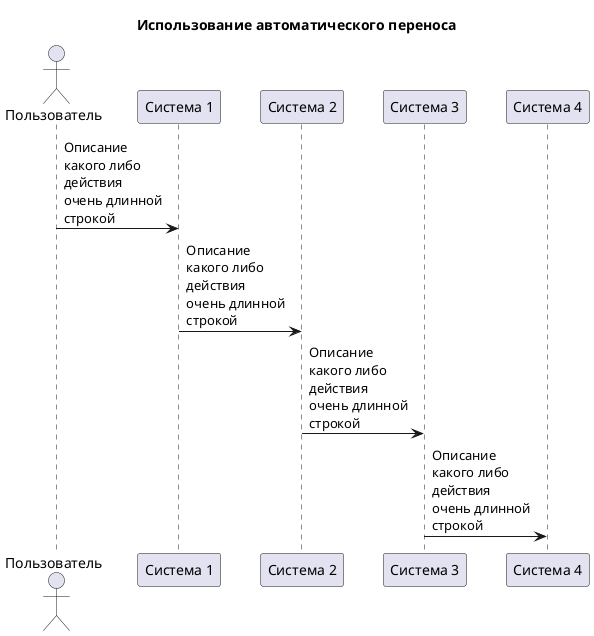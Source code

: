 @startuml Широкая диаграмма

skinparam maxMessageSize 100

title Использование автоматического переноса

'__ АКТОРЫ __
actor "Пользователь" as User
participant "Система 1" as System_1
participant "Система 2" as System_2
participant "Система 3" as System_3
participant "Система 4" as System_4

'__ ВЗАИМОДЕЙСТВИЕ __
User -> System_1: Описание какого либо действия очень длинной строкой
System_1 -> System_2: Описание какого либо действия очень длинной строкой
System_2 -> System_3: Описание какого либо действия очень длинной строкой
System_3 -> System_4: Описание какого либо действия очень длинной строкой

@enduml